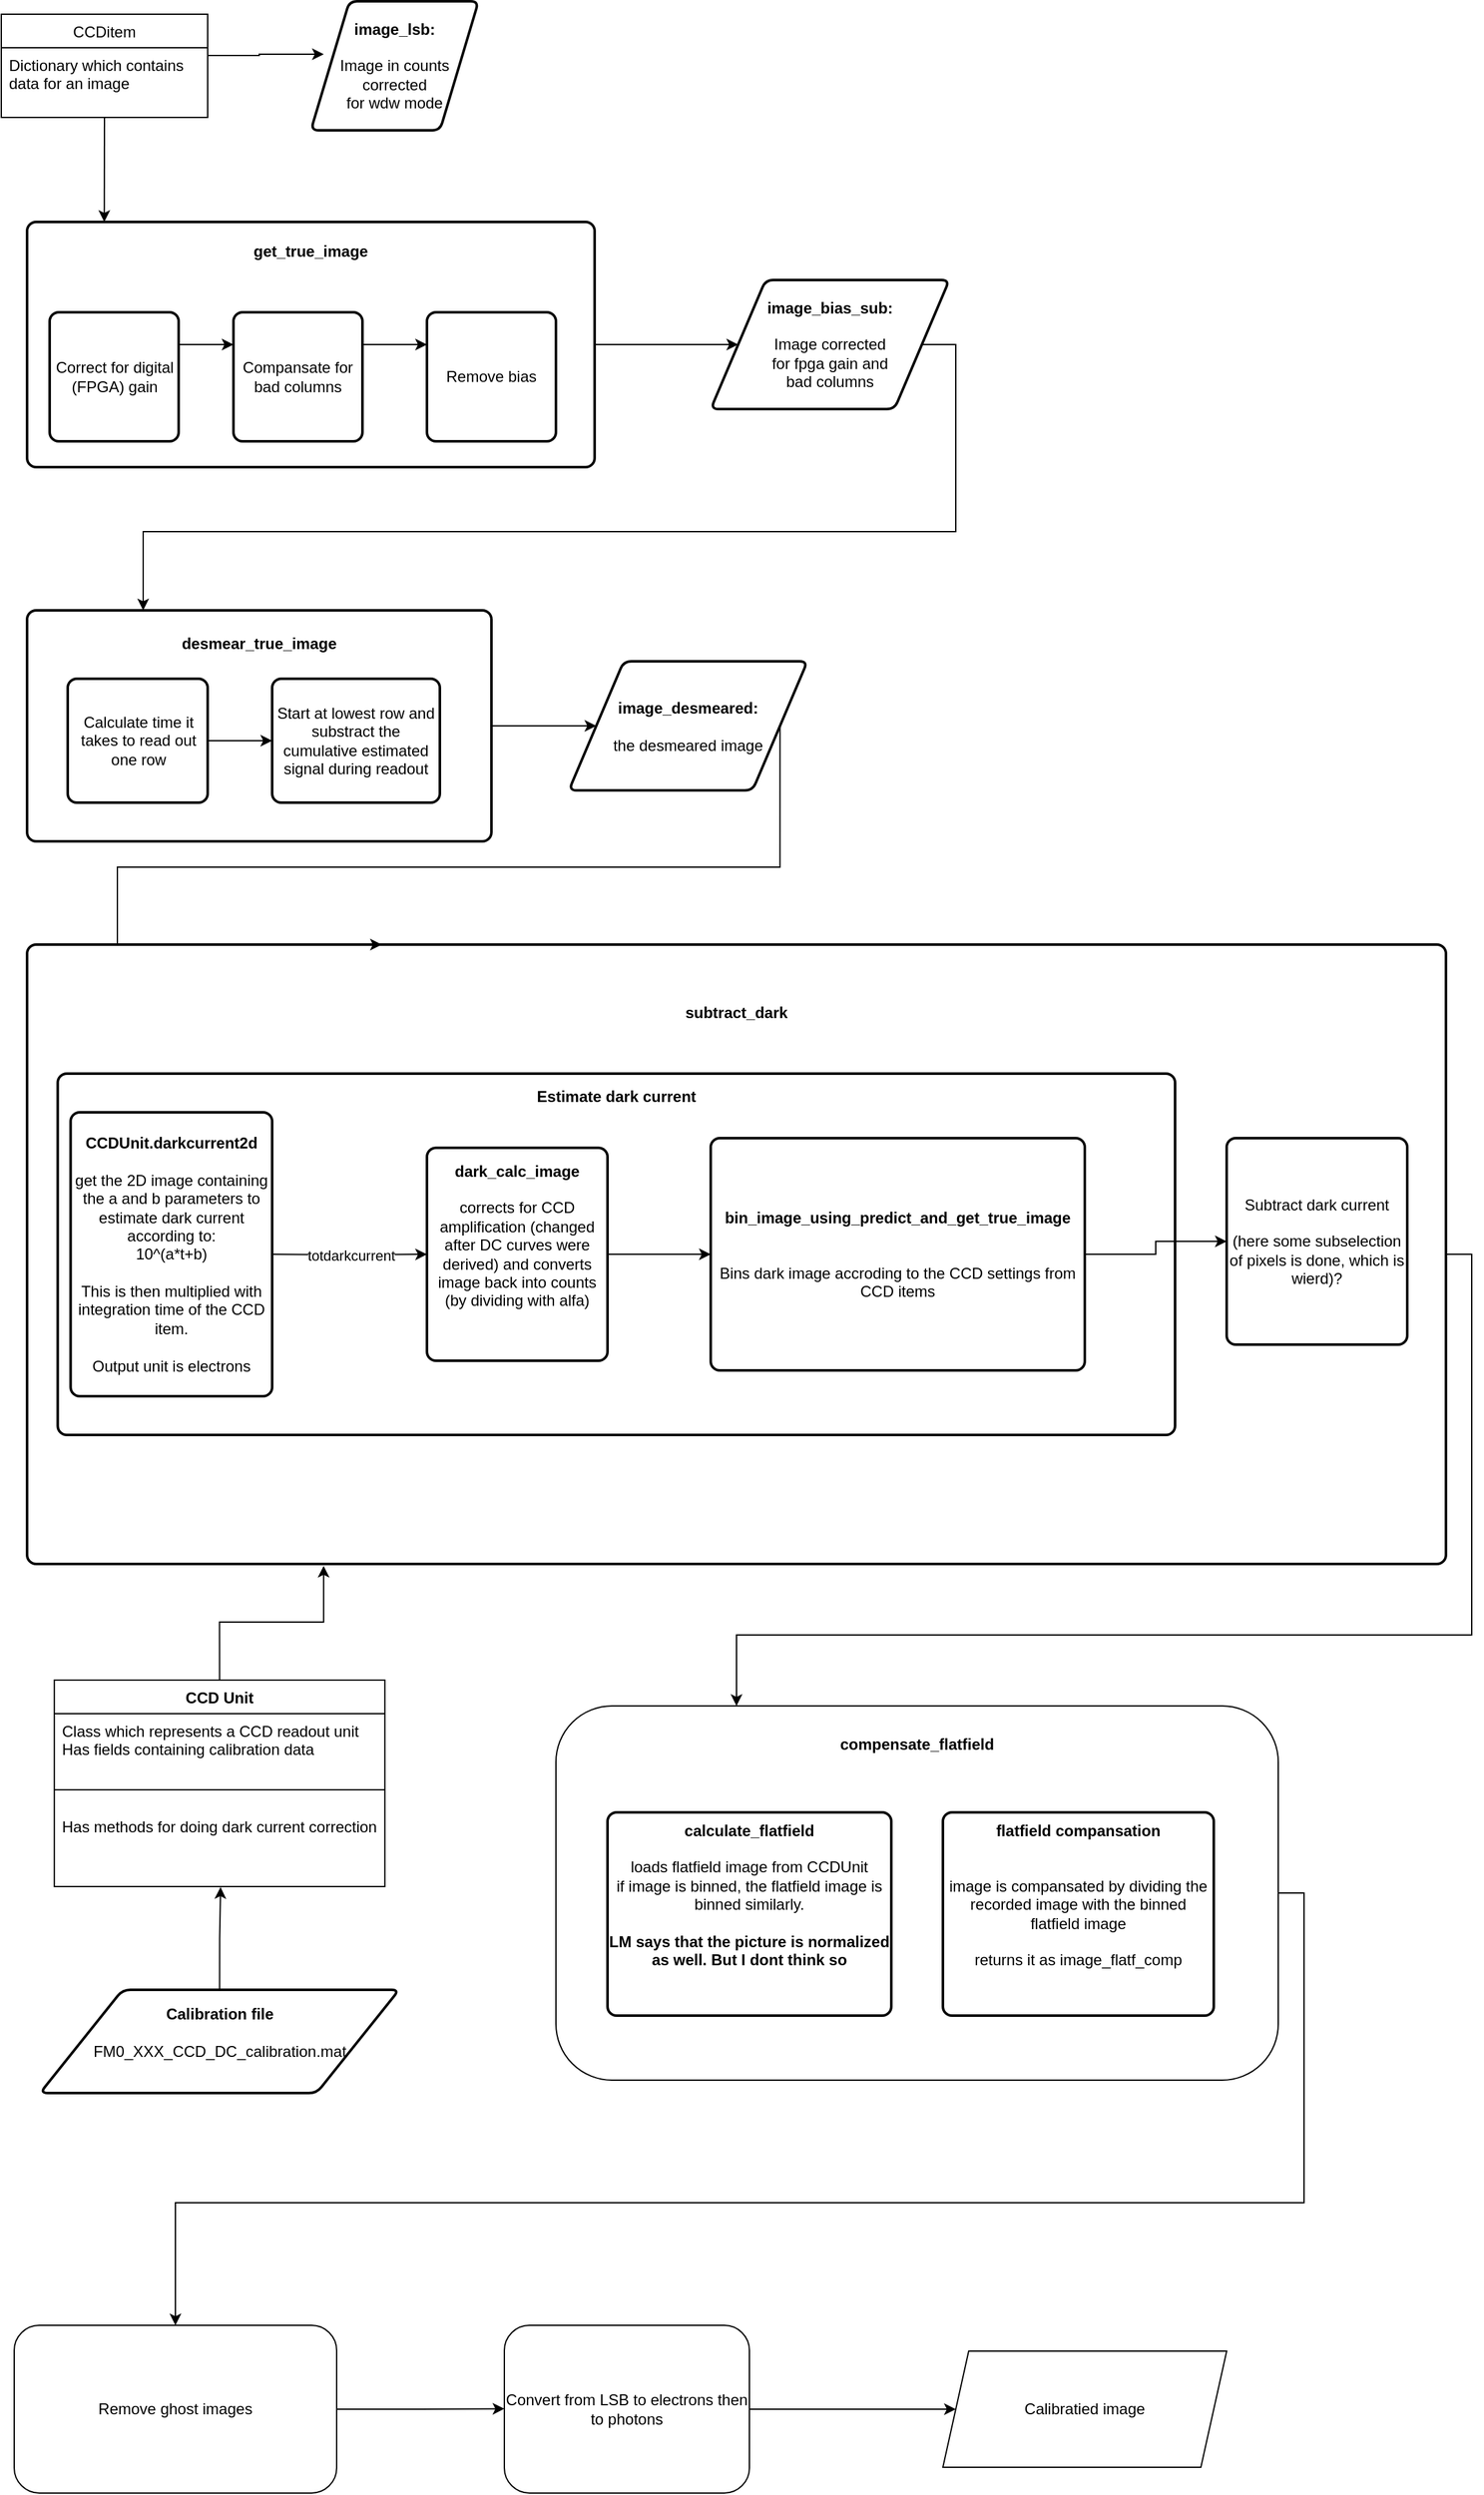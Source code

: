 <mxfile version="14.5.10" type="device"><diagram id="C2BUCa4TFneutnUecdMW" name="Page-1"><mxGraphModel dx="2658" dy="1332" grid="1" gridSize="10" guides="1" tooltips="1" connect="1" arrows="1" fold="1" page="1" pageScale="1" pageWidth="1169" pageHeight="827" math="0" shadow="0"><root><mxCell id="0"/><mxCell id="1" parent="0"/><mxCell id="3LGe7xUXOMVIS9DnqpCh-25" style="edgeStyle=orthogonalEdgeStyle;rounded=0;orthogonalLoop=1;jettySize=auto;html=1;exitX=0.999;exitY=0.112;exitDx=0;exitDy=0;entryX=0.077;entryY=0.41;entryDx=0;entryDy=0;entryPerimeter=0;exitPerimeter=0;" parent="1" source="3LGe7xUXOMVIS9DnqpCh-47" target="3LGe7xUXOMVIS9DnqpCh-8" edge="1"><mxGeometry relative="1" as="geometry"><mxPoint x="193" y="54" as="sourcePoint"/></mxGeometry></mxCell><mxCell id="3LGe7xUXOMVIS9DnqpCh-8" value="&lt;div&gt;&lt;b&gt;image_lsb:&lt;/b&gt;&lt;/div&gt;&lt;div&gt;&lt;br&gt;&lt;/div&gt;&lt;div&gt;Image in counts corrected&lt;/div&gt;&lt;div&gt; for wdw mode&lt;br&gt;&lt;/div&gt;" style="shape=parallelogram;html=1;strokeWidth=2;perimeter=parallelogramPerimeter;whiteSpace=wrap;rounded=1;arcSize=12;size=0.23;" parent="1" vertex="1"><mxGeometry x="270" y="19" width="130" height="100" as="geometry"/></mxCell><mxCell id="3LGe7xUXOMVIS9DnqpCh-28" style="edgeStyle=orthogonalEdgeStyle;rounded=0;orthogonalLoop=1;jettySize=auto;html=1;exitX=1;exitY=0.5;exitDx=0;exitDy=0;entryX=0;entryY=0.5;entryDx=0;entryDy=0;" parent="1" source="3LGe7xUXOMVIS9DnqpCh-9" target="3LGe7xUXOMVIS9DnqpCh-12" edge="1"><mxGeometry relative="1" as="geometry"/></mxCell><mxCell id="3LGe7xUXOMVIS9DnqpCh-9" value="&lt;div&gt;&lt;b&gt;get_true_image&lt;br&gt;&lt;/b&gt;&lt;/div&gt;&lt;div&gt;&lt;br&gt;&lt;/div&gt;&lt;div&gt;&lt;br&gt;&lt;/div&gt;&lt;div&gt;&lt;br&gt;&lt;/div&gt;&lt;div&gt;&lt;br&gt;&lt;/div&gt;&lt;div&gt;&lt;br&gt;&lt;/div&gt;&lt;div&gt;&lt;br&gt;&lt;/div&gt;&lt;div&gt;&lt;br&gt;&lt;/div&gt;&lt;div&gt;&lt;br&gt;&lt;/div&gt;&lt;div&gt;&lt;br&gt;&lt;/div&gt;&lt;div&gt;&lt;br&gt;&lt;b&gt;&lt;/b&gt;&lt;/div&gt;" style="rounded=1;whiteSpace=wrap;html=1;absoluteArcSize=1;arcSize=14;strokeWidth=2;" parent="1" vertex="1"><mxGeometry x="50" y="190" width="440" height="190" as="geometry"/></mxCell><mxCell id="3LGe7xUXOMVIS9DnqpCh-26" style="edgeStyle=orthogonalEdgeStyle;rounded=0;orthogonalLoop=1;jettySize=auto;html=1;exitX=1;exitY=0.25;exitDx=0;exitDy=0;entryX=0;entryY=0.25;entryDx=0;entryDy=0;" parent="1" source="3LGe7xUXOMVIS9DnqpCh-10" target="3LGe7xUXOMVIS9DnqpCh-11" edge="1"><mxGeometry relative="1" as="geometry"/></mxCell><mxCell id="3LGe7xUXOMVIS9DnqpCh-10" value="Correct for digital (FPGA) gain" style="rounded=1;whiteSpace=wrap;html=1;absoluteArcSize=1;arcSize=14;strokeWidth=2;" parent="1" vertex="1"><mxGeometry x="67.5" y="260" width="100" height="100" as="geometry"/></mxCell><mxCell id="3LGe7xUXOMVIS9DnqpCh-27" style="edgeStyle=orthogonalEdgeStyle;rounded=0;orthogonalLoop=1;jettySize=auto;html=1;exitX=1;exitY=0.25;exitDx=0;exitDy=0;entryX=0;entryY=0.25;entryDx=0;entryDy=0;" parent="1" source="3LGe7xUXOMVIS9DnqpCh-11" target="3LGe7xUXOMVIS9DnqpCh-14" edge="1"><mxGeometry relative="1" as="geometry"/></mxCell><mxCell id="3LGe7xUXOMVIS9DnqpCh-11" value="&lt;div&gt;Compansate for bad columns&lt;/div&gt;" style="rounded=1;whiteSpace=wrap;html=1;absoluteArcSize=1;arcSize=14;strokeWidth=2;" parent="1" vertex="1"><mxGeometry x="210" y="260" width="100" height="100" as="geometry"/></mxCell><mxCell id="3LGe7xUXOMVIS9DnqpCh-30" style="edgeStyle=orthogonalEdgeStyle;rounded=0;orthogonalLoop=1;jettySize=auto;html=1;exitX=1;exitY=0.5;exitDx=0;exitDy=0;entryX=0.25;entryY=0;entryDx=0;entryDy=0;" parent="1" source="3LGe7xUXOMVIS9DnqpCh-12" target="3LGe7xUXOMVIS9DnqpCh-13" edge="1"><mxGeometry relative="1" as="geometry"><Array as="points"><mxPoint x="770" y="285"/><mxPoint x="770" y="430"/><mxPoint x="140" y="430"/></Array></mxGeometry></mxCell><mxCell id="3LGe7xUXOMVIS9DnqpCh-12" value="&lt;div&gt;&lt;b&gt;image_bias_sub:&lt;/b&gt;&lt;/div&gt;&lt;div&gt;&lt;br&gt;&lt;/div&gt;&lt;div&gt;Image corrected &lt;br&gt;for fpga gain and &lt;br&gt;bad columns&lt;br&gt;&lt;/div&gt;" style="shape=parallelogram;html=1;strokeWidth=2;perimeter=parallelogramPerimeter;whiteSpace=wrap;rounded=1;arcSize=12;size=0.23;" parent="1" vertex="1"><mxGeometry x="580" y="235" width="185" height="100" as="geometry"/></mxCell><mxCell id="3LGe7xUXOMVIS9DnqpCh-35" style="edgeStyle=orthogonalEdgeStyle;rounded=0;orthogonalLoop=1;jettySize=auto;html=1;exitX=1;exitY=0.5;exitDx=0;exitDy=0;" parent="1" source="3LGe7xUXOMVIS9DnqpCh-13" target="3LGe7xUXOMVIS9DnqpCh-33" edge="1"><mxGeometry relative="1" as="geometry"/></mxCell><mxCell id="3LGe7xUXOMVIS9DnqpCh-13" value="&lt;div&gt;&lt;b&gt;desmear_true_image&lt;/b&gt;&lt;/div&gt;&lt;div&gt;&lt;br&gt;&lt;/div&gt;&lt;div&gt;&lt;br&gt;&lt;/div&gt;&lt;div&gt;&lt;br&gt;&lt;/div&gt;&lt;div&gt;&lt;br&gt;&lt;/div&gt;&lt;div&gt;&lt;br&gt;&lt;/div&gt;&lt;div&gt;&lt;br&gt;&lt;/div&gt;&lt;div&gt;&lt;br&gt;&lt;/div&gt;&lt;div&gt;&lt;br&gt;&lt;/div&gt;&lt;div&gt;&lt;br&gt;&lt;/div&gt;" style="rounded=1;whiteSpace=wrap;html=1;absoluteArcSize=1;arcSize=14;strokeWidth=2;" parent="1" vertex="1"><mxGeometry x="50" y="491" width="360" height="179" as="geometry"/></mxCell><mxCell id="3LGe7xUXOMVIS9DnqpCh-14" value="&lt;div&gt;Remove bias&lt;br&gt;&lt;/div&gt;" style="rounded=1;whiteSpace=wrap;html=1;absoluteArcSize=1;arcSize=14;strokeWidth=2;" parent="1" vertex="1"><mxGeometry x="360" y="260" width="100" height="100" as="geometry"/></mxCell><mxCell id="3LGe7xUXOMVIS9DnqpCh-34" style="edgeStyle=orthogonalEdgeStyle;rounded=0;orthogonalLoop=1;jettySize=auto;html=1;exitX=1;exitY=0.5;exitDx=0;exitDy=0;entryX=0;entryY=0.5;entryDx=0;entryDy=0;" parent="1" source="3LGe7xUXOMVIS9DnqpCh-20" target="3LGe7xUXOMVIS9DnqpCh-32" edge="1"><mxGeometry relative="1" as="geometry"/></mxCell><mxCell id="3LGe7xUXOMVIS9DnqpCh-20" value="Calculate time it takes to read out one row" style="rounded=1;whiteSpace=wrap;html=1;absoluteArcSize=1;arcSize=14;strokeWidth=2;" parent="1" vertex="1"><mxGeometry x="81.5" y="544" width="108.5" height="96" as="geometry"/></mxCell><mxCell id="qMJER3s5qZKZFxPT2xug-2" style="edgeStyle=orthogonalEdgeStyle;rounded=0;orthogonalLoop=1;jettySize=auto;html=1;exitX=1;exitY=0.5;exitDx=0;exitDy=0;entryX=0.25;entryY=0;entryDx=0;entryDy=0;" parent="1" source="3LGe7xUXOMVIS9DnqpCh-31" target="qMJER3s5qZKZFxPT2xug-1" edge="1"><mxGeometry relative="1" as="geometry"/></mxCell><mxCell id="3LGe7xUXOMVIS9DnqpCh-31" value="&lt;b&gt;subtract_dark&lt;br&gt;&lt;br&gt;&lt;br&gt;&lt;br&gt;&lt;br&gt;&lt;br&gt;&lt;br&gt;&lt;br&gt;&lt;br&gt;&lt;br&gt;&lt;br&gt;&lt;br&gt;&lt;br&gt;&lt;br&gt;&lt;br&gt;&lt;br&gt;&lt;br&gt;&lt;/b&gt;&lt;br&gt;&lt;br&gt;&lt;br&gt;&lt;br&gt;&lt;br&gt;&lt;br&gt;&lt;br&gt;&lt;div&gt;&lt;br&gt;&lt;/div&gt;&lt;div&gt;&lt;br&gt;&lt;/div&gt;&lt;div&gt;&lt;br&gt;&lt;/div&gt;" style="rounded=1;whiteSpace=wrap;html=1;absoluteArcSize=1;arcSize=14;strokeWidth=2;" parent="1" vertex="1"><mxGeometry x="50" y="750" width="1100" height="480" as="geometry"/></mxCell><mxCell id="3LGe7xUXOMVIS9DnqpCh-32" value="Start at lowest row and substract the cumulative estimated signal during readout " style="rounded=1;whiteSpace=wrap;html=1;absoluteArcSize=1;arcSize=14;strokeWidth=2;" parent="1" vertex="1"><mxGeometry x="240" y="544" width="130" height="96" as="geometry"/></mxCell><mxCell id="3LGe7xUXOMVIS9DnqpCh-37" style="edgeStyle=orthogonalEdgeStyle;rounded=0;orthogonalLoop=1;jettySize=auto;html=1;exitX=1;exitY=0.5;exitDx=0;exitDy=0;entryX=0.25;entryY=0;entryDx=0;entryDy=0;" parent="1" source="3LGe7xUXOMVIS9DnqpCh-33" target="3LGe7xUXOMVIS9DnqpCh-31" edge="1"><mxGeometry relative="1" as="geometry"><Array as="points"><mxPoint x="634" y="690"/><mxPoint x="120" y="690"/></Array></mxGeometry></mxCell><mxCell id="3LGe7xUXOMVIS9DnqpCh-33" value="&lt;div&gt;&lt;b&gt;image_desmeared:&lt;/b&gt;&lt;/div&gt;&lt;div&gt;&lt;br&gt;&lt;/div&gt;&lt;div&gt;the desmeared image&lt;br&gt;&lt;/div&gt;" style="shape=parallelogram;html=1;strokeWidth=2;perimeter=parallelogramPerimeter;whiteSpace=wrap;rounded=1;arcSize=12;size=0.23;" parent="1" vertex="1"><mxGeometry x="470" y="530.5" width="185" height="100" as="geometry"/></mxCell><mxCell id="3LGe7xUXOMVIS9DnqpCh-38" value="&lt;div&gt;&lt;b&gt;Estimate dark current&lt;/b&gt;&lt;/div&gt;&lt;div&gt;&lt;br&gt;&lt;/div&gt;&lt;div&gt;&lt;b&gt;&lt;br&gt;&lt;/b&gt;&lt;/div&gt;&lt;div&gt;&lt;b&gt;&lt;br&gt;&lt;/b&gt;&lt;/div&gt;&lt;div&gt;&lt;b&gt;&lt;br&gt;&lt;/b&gt;&lt;/div&gt;&lt;div&gt;&lt;b&gt;&lt;br&gt;&lt;/b&gt;&lt;/div&gt;&lt;div&gt;&lt;b&gt;&lt;br&gt;&lt;/b&gt;&lt;/div&gt;&lt;div&gt;&lt;b&gt;&lt;br&gt;&lt;/b&gt;&lt;/div&gt;&lt;div&gt;&lt;b&gt;&lt;br&gt;&lt;/b&gt;&lt;/div&gt;&lt;div&gt;&lt;b&gt;&lt;br&gt;&lt;/b&gt;&lt;/div&gt;&lt;div&gt;&lt;b&gt;&lt;br&gt;&lt;/b&gt;&lt;/div&gt;&lt;div&gt;&lt;b&gt;&lt;br&gt;&lt;/b&gt;&lt;/div&gt;&lt;div&gt;&lt;b&gt;&lt;br&gt;&lt;/b&gt;&lt;/div&gt;&lt;div&gt;&lt;b&gt;&lt;br&gt;&lt;/b&gt;&lt;/div&gt;&lt;div&gt;&lt;b&gt;&lt;br&gt;&lt;/b&gt;&lt;/div&gt;&lt;div&gt;&lt;b&gt;&lt;br&gt;&lt;/b&gt;&lt;/div&gt;&lt;div&gt;&lt;b&gt;&lt;br&gt;&lt;/b&gt;&lt;/div&gt;&lt;div&gt;&lt;b&gt;&lt;br&gt;&lt;/b&gt;&lt;/div&gt;" style="rounded=1;whiteSpace=wrap;html=1;absoluteArcSize=1;arcSize=14;strokeWidth=2;" parent="1" vertex="1"><mxGeometry x="73.75" y="850" width="866.25" height="280" as="geometry"/></mxCell><mxCell id="fme2JWpZRORZoNdR5yVX-1" value="totdarkcurrent" style="edgeStyle=orthogonalEdgeStyle;rounded=0;orthogonalLoop=1;jettySize=auto;html=1;exitX=1;exitY=0.5;exitDx=0;exitDy=0;entryX=0;entryY=0.5;entryDx=0;entryDy=0;" parent="1" target="3LGe7xUXOMVIS9DnqpCh-41" edge="1"><mxGeometry relative="1" as="geometry"><mxPoint x="240" y="990" as="sourcePoint"/><mxPoint x="340" y="990" as="targetPoint"/></mxGeometry></mxCell><mxCell id="3LGe7xUXOMVIS9DnqpCh-39" value="&lt;div&gt;&lt;b&gt;CCDUnit.darkcurrent2d&lt;/b&gt;&lt;/div&gt;&lt;div&gt;&lt;b&gt;&lt;br&gt;&lt;/b&gt;&lt;/div&gt;&lt;div&gt;get the 2D image containing the a and b parameters to estimate dark current according to:&lt;/div&gt;&lt;div&gt;10^(a*t+b)&lt;/div&gt;&lt;div&gt;&lt;br&gt;&lt;/div&gt;&lt;div&gt;This is then multiplied with integration time of the CCD item.&lt;/div&gt;&lt;div&gt;&lt;br&gt;&lt;/div&gt;&lt;div&gt;Output unit is electrons&lt;br&gt;&lt;/div&gt;" style="rounded=1;whiteSpace=wrap;html=1;absoluteArcSize=1;arcSize=14;strokeWidth=2;" parent="1" vertex="1"><mxGeometry x="83.75" y="880" width="156.25" height="220" as="geometry"/></mxCell><mxCell id="ZJbnZw29CUt_GP1_Ot5R-3" style="edgeStyle=orthogonalEdgeStyle;rounded=0;orthogonalLoop=1;jettySize=auto;html=1;exitX=1;exitY=0.5;exitDx=0;exitDy=0;" parent="1" source="3LGe7xUXOMVIS9DnqpCh-41" target="3LGe7xUXOMVIS9DnqpCh-43" edge="1"><mxGeometry relative="1" as="geometry"/></mxCell><mxCell id="3LGe7xUXOMVIS9DnqpCh-41" value="&lt;div&gt;&lt;b&gt;dark_calc_image&lt;/b&gt;&lt;/div&gt;&lt;div&gt;&lt;b&gt;&lt;br&gt;&lt;/b&gt;&lt;/div&gt;corrects for CCD amplification (changed after DC curves were derived) and converts image back into counts (by dividing with alfa)&lt;br&gt;&lt;div&gt;&lt;b&gt;&lt;br&gt;&lt;/b&gt;&lt;/div&gt;&lt;div&gt;&lt;b&gt;&lt;br&gt;&lt;/b&gt;&lt;/div&gt;" style="rounded=1;whiteSpace=wrap;html=1;absoluteArcSize=1;arcSize=14;strokeWidth=2;" parent="1" vertex="1"><mxGeometry x="360" y="907.5" width="140" height="165" as="geometry"/></mxCell><mxCell id="3LGe7xUXOMVIS9DnqpCh-42" value="&lt;div&gt;Subtract dark current&lt;/div&gt;&lt;div&gt;&lt;br&gt;&lt;/div&gt;&lt;div&gt;(here some subselection of pixels is done, which is wierd)?&lt;br&gt;&lt;/div&gt;" style="rounded=1;whiteSpace=wrap;html=1;absoluteArcSize=1;arcSize=14;strokeWidth=2;" parent="1" vertex="1"><mxGeometry x="980" y="900" width="140" height="160" as="geometry"/></mxCell><mxCell id="ZJbnZw29CUt_GP1_Ot5R-4" style="edgeStyle=orthogonalEdgeStyle;rounded=0;orthogonalLoop=1;jettySize=auto;html=1;exitX=1;exitY=0.5;exitDx=0;exitDy=0;entryX=0;entryY=0.5;entryDx=0;entryDy=0;" parent="1" source="3LGe7xUXOMVIS9DnqpCh-43" target="3LGe7xUXOMVIS9DnqpCh-42" edge="1"><mxGeometry relative="1" as="geometry"/></mxCell><mxCell id="3LGe7xUXOMVIS9DnqpCh-43" value="&lt;div&gt;&lt;b&gt;bin_image_using_predict_and_get_true_image&lt;br&gt;&lt;/b&gt;&lt;/div&gt;&lt;div&gt;&lt;br&gt;&lt;/div&gt;&lt;div&gt;&lt;br&gt;&lt;/div&gt;&lt;div&gt;Bins dark image accroding to the CCD settings from CCD items&lt;br&gt;&lt;b&gt;&lt;/b&gt;&lt;/div&gt;" style="rounded=1;whiteSpace=wrap;html=1;absoluteArcSize=1;arcSize=14;strokeWidth=2;" parent="1" vertex="1"><mxGeometry x="580" y="900" width="290" height="180" as="geometry"/></mxCell><mxCell id="3LGe7xUXOMVIS9DnqpCh-46" value="CCDitem" style="swimlane;fontStyle=0;childLayout=stackLayout;horizontal=1;startSize=26;fillColor=none;horizontalStack=0;resizeParent=1;resizeParentMax=0;resizeLast=0;collapsible=1;marginBottom=0;" parent="1" vertex="1"><mxGeometry x="30" y="29" width="160" height="80" as="geometry"/></mxCell><mxCell id="3LGe7xUXOMVIS9DnqpCh-47" value="Dictionary which contains&#xA; data for an image" style="text;strokeColor=none;fillColor=none;align=left;verticalAlign=top;spacingLeft=4;spacingRight=4;overflow=hidden;rotatable=0;points=[[0,0.5],[1,0.5]];portConstraint=eastwest;" parent="3LGe7xUXOMVIS9DnqpCh-46" vertex="1"><mxGeometry y="26" width="160" height="54" as="geometry"/></mxCell><mxCell id="3LGe7xUXOMVIS9DnqpCh-53" value="" style="endArrow=classic;html=1;exitX=0.5;exitY=1;exitDx=0;exitDy=0;entryX=0.136;entryY=0;entryDx=0;entryDy=0;entryPerimeter=0;" parent="1" source="3LGe7xUXOMVIS9DnqpCh-46" target="3LGe7xUXOMVIS9DnqpCh-9" edge="1"><mxGeometry width="50" height="50" relative="1" as="geometry"><mxPoint x="170" y="130" as="sourcePoint"/><mxPoint x="220" y="80" as="targetPoint"/></mxGeometry></mxCell><mxCell id="3LGe7xUXOMVIS9DnqpCh-64" style="edgeStyle=orthogonalEdgeStyle;rounded=0;orthogonalLoop=1;jettySize=auto;html=1;exitX=0.5;exitY=0;exitDx=0;exitDy=0;entryX=0.209;entryY=1.003;entryDx=0;entryDy=0;entryPerimeter=0;" parent="1" source="3LGe7xUXOMVIS9DnqpCh-58" target="3LGe7xUXOMVIS9DnqpCh-31" edge="1"><mxGeometry relative="1" as="geometry"/></mxCell><mxCell id="3LGe7xUXOMVIS9DnqpCh-58" value="CCD Unit" style="swimlane;fontStyle=1;align=center;verticalAlign=top;childLayout=stackLayout;horizontal=1;startSize=26;horizontalStack=0;resizeParent=1;resizeParentMax=0;resizeLast=0;collapsible=1;marginBottom=0;" parent="1" vertex="1"><mxGeometry x="71.12" y="1320" width="256.25" height="160" as="geometry"/></mxCell><mxCell id="3LGe7xUXOMVIS9DnqpCh-59" value="Class which represents a CCD readout unit&#xA;Has fields containing calibration data&#xA;" style="text;strokeColor=none;fillColor=none;align=left;verticalAlign=top;spacingLeft=4;spacingRight=4;overflow=hidden;rotatable=0;points=[[0,0.5],[1,0.5]];portConstraint=eastwest;" parent="3LGe7xUXOMVIS9DnqpCh-58" vertex="1"><mxGeometry y="26" width="256.25" height="44" as="geometry"/></mxCell><mxCell id="3LGe7xUXOMVIS9DnqpCh-60" value="" style="line;strokeWidth=1;fillColor=none;align=left;verticalAlign=middle;spacingTop=-1;spacingLeft=3;spacingRight=3;rotatable=0;labelPosition=right;points=[];portConstraint=eastwest;" parent="3LGe7xUXOMVIS9DnqpCh-58" vertex="1"><mxGeometry y="70" width="256.25" height="30" as="geometry"/></mxCell><mxCell id="3LGe7xUXOMVIS9DnqpCh-61" value="Has methods for doing dark current correction" style="text;strokeColor=none;fillColor=none;align=left;verticalAlign=top;spacingLeft=4;spacingRight=4;overflow=hidden;rotatable=0;points=[[0,0.5],[1,0.5]];portConstraint=eastwest;" parent="3LGe7xUXOMVIS9DnqpCh-58" vertex="1"><mxGeometry y="100" width="256.25" height="60" as="geometry"/></mxCell><mxCell id="3LGe7xUXOMVIS9DnqpCh-63" style="edgeStyle=orthogonalEdgeStyle;rounded=0;orthogonalLoop=1;jettySize=auto;html=1;exitX=0.5;exitY=0;exitDx=0;exitDy=0;entryX=0.503;entryY=1.007;entryDx=0;entryDy=0;entryPerimeter=0;" parent="1" source="3LGe7xUXOMVIS9DnqpCh-62" target="3LGe7xUXOMVIS9DnqpCh-61" edge="1"><mxGeometry relative="1" as="geometry"/></mxCell><mxCell id="3LGe7xUXOMVIS9DnqpCh-62" value="&lt;div&gt;&lt;b&gt;Calibration file&lt;/b&gt;&lt;/div&gt;&lt;div&gt;&lt;b&gt;&lt;br&gt;&lt;/b&gt;&lt;/div&gt;&lt;div&gt;&lt;b&gt;&lt;/b&gt;FM0_XXX_CCD_DC_calibration.mat&lt;br&gt;&amp;nbsp;&amp;nbsp; &lt;br&gt;&lt;/div&gt;" style="shape=parallelogram;html=1;strokeWidth=2;perimeter=parallelogramPerimeter;whiteSpace=wrap;rounded=1;arcSize=12;size=0.23;" parent="1" vertex="1"><mxGeometry x="60" y="1560" width="278.5" height="80" as="geometry"/></mxCell><mxCell id="9MAQKMO_lv3lzMvUJmIG-2" style="edgeStyle=orthogonalEdgeStyle;rounded=0;orthogonalLoop=1;jettySize=auto;html=1;exitX=1;exitY=0.5;exitDx=0;exitDy=0;" edge="1" parent="1" source="qMJER3s5qZKZFxPT2xug-1" target="9MAQKMO_lv3lzMvUJmIG-3"><mxGeometry relative="1" as="geometry"><mxPoint x="100" y="1850" as="targetPoint"/></mxGeometry></mxCell><mxCell id="qMJER3s5qZKZFxPT2xug-1" value="&lt;div&gt;&lt;b&gt;compensate_flatfield&lt;br&gt;&lt;/b&gt;&lt;/div&gt;&lt;div&gt;&lt;br&gt;&lt;/div&gt;&lt;div&gt;&lt;br&gt;&lt;/div&gt;&lt;div&gt;&lt;br&gt;&lt;/div&gt;&lt;div&gt;&lt;br&gt;&lt;b&gt;&lt;/b&gt;&lt;/div&gt;&lt;div&gt;&lt;br&gt;&lt;/div&gt;&lt;div&gt;&lt;br&gt;&lt;/div&gt;&lt;div&gt;&lt;br&gt;&lt;/div&gt;&lt;div&gt;&lt;br&gt;&lt;/div&gt;&lt;div&gt;&lt;br&gt;&lt;/div&gt;&lt;div&gt;&lt;br&gt;&lt;/div&gt;&lt;div&gt;&lt;br&gt;&lt;/div&gt;&lt;div&gt;&lt;br&gt;&lt;/div&gt;&lt;div&gt;&lt;br&gt;&lt;/div&gt;&lt;div&gt;&lt;br&gt;&lt;/div&gt;&lt;div&gt;&lt;br&gt;&lt;/div&gt;&lt;div&gt;&lt;br&gt;&lt;/div&gt;" style="rounded=1;whiteSpace=wrap;html=1;" parent="1" vertex="1"><mxGeometry x="460" y="1340" width="560" height="290" as="geometry"/></mxCell><mxCell id="qMJER3s5qZKZFxPT2xug-3" value="&lt;div&gt;&lt;b&gt;calculate_flatfield&lt;/b&gt;&lt;/div&gt;&lt;div&gt;&lt;br&gt;&lt;/div&gt;&lt;div&gt;loads flatfield image from CCDUnit&lt;/div&gt;&lt;div&gt;if image is binned, the flatfield image is binned similarly.&lt;/div&gt;&lt;div&gt;&lt;br&gt;&lt;/div&gt;&lt;div&gt;&lt;b&gt;LM says that the picture is normalized as well. But I dont think so&lt;/b&gt;&lt;br&gt;&lt;/div&gt;&lt;div&gt;&lt;b&gt;&lt;br&gt;&lt;/b&gt;&lt;/div&gt;&lt;div&gt;&lt;b&gt;&lt;br&gt;&lt;/b&gt;&lt;/div&gt;" style="rounded=1;whiteSpace=wrap;html=1;absoluteArcSize=1;arcSize=14;strokeWidth=2;" parent="1" vertex="1"><mxGeometry x="500" y="1422.5" width="220" height="157.5" as="geometry"/></mxCell><mxCell id="9MAQKMO_lv3lzMvUJmIG-1" value="&lt;div&gt;&lt;b&gt;flatfield compansation&lt;/b&gt;&lt;/div&gt;&lt;div&gt;&lt;b&gt;&lt;br&gt;&lt;/b&gt;&lt;/div&gt;&lt;div&gt;&lt;b&gt;&lt;br&gt;&lt;/b&gt;&lt;/div&gt;&lt;div&gt;image is compansated by dividing the recorded image with the binned flatfield image&lt;/div&gt;&lt;div&gt;&lt;br&gt;&lt;/div&gt;&lt;div&gt;returns it as image_flatf_comp&lt;br&gt;&lt;b&gt;&lt;/b&gt;&lt;/div&gt;&lt;div&gt;&lt;b&gt;&lt;br&gt;&lt;/b&gt;&lt;/div&gt;&lt;div&gt;&lt;b&gt;&lt;br&gt;&lt;/b&gt;&lt;/div&gt;" style="rounded=1;whiteSpace=wrap;html=1;absoluteArcSize=1;arcSize=14;strokeWidth=2;" vertex="1" parent="1"><mxGeometry x="760" y="1422.5" width="210" height="157.5" as="geometry"/></mxCell><mxCell id="9MAQKMO_lv3lzMvUJmIG-4" style="edgeStyle=orthogonalEdgeStyle;rounded=0;orthogonalLoop=1;jettySize=auto;html=1;exitX=1;exitY=0.5;exitDx=0;exitDy=0;" edge="1" parent="1" source="9MAQKMO_lv3lzMvUJmIG-3"><mxGeometry relative="1" as="geometry"><mxPoint x="420" y="1884.667" as="targetPoint"/></mxGeometry></mxCell><mxCell id="9MAQKMO_lv3lzMvUJmIG-3" value="Remove ghost images" style="rounded=1;whiteSpace=wrap;html=1;" vertex="1" parent="1"><mxGeometry x="40" y="1820" width="250" height="130" as="geometry"/></mxCell><mxCell id="9MAQKMO_lv3lzMvUJmIG-6" style="edgeStyle=orthogonalEdgeStyle;rounded=0;orthogonalLoop=1;jettySize=auto;html=1;exitX=1;exitY=0.5;exitDx=0;exitDy=0;entryX=0;entryY=0.5;entryDx=0;entryDy=0;" edge="1" parent="1" source="9MAQKMO_lv3lzMvUJmIG-5" target="9MAQKMO_lv3lzMvUJmIG-8"><mxGeometry relative="1" as="geometry"><mxPoint x="760.0" y="1884.667" as="targetPoint"/></mxGeometry></mxCell><mxCell id="9MAQKMO_lv3lzMvUJmIG-5" value="Convert from LSB to electrons then to photons" style="rounded=1;whiteSpace=wrap;html=1;" vertex="1" parent="1"><mxGeometry x="420" y="1820" width="190" height="130" as="geometry"/></mxCell><mxCell id="9MAQKMO_lv3lzMvUJmIG-8" value="Calibratied image" style="shape=parallelogram;perimeter=parallelogramPerimeter;whiteSpace=wrap;html=1;fixedSize=1;" vertex="1" parent="1"><mxGeometry x="760" y="1840" width="220" height="90" as="geometry"/></mxCell></root></mxGraphModel></diagram></mxfile>
